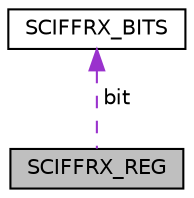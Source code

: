 digraph "SCIFFRX_REG"
{
  edge [fontname="Helvetica",fontsize="10",labelfontname="Helvetica",labelfontsize="10"];
  node [fontname="Helvetica",fontsize="10",shape=record];
  Node1 [label="SCIFFRX_REG",height=0.2,width=0.4,color="black", fillcolor="grey75", style="filled", fontcolor="black"];
  Node2 -> Node1 [dir="back",color="darkorchid3",fontsize="10",style="dashed",label=" bit" ,fontname="Helvetica"];
  Node2 [label="SCIFFRX_BITS",height=0.2,width=0.4,color="black", fillcolor="white", style="filled",URL="$struct_s_c_i_f_f_r_x___b_i_t_s.html"];
}
